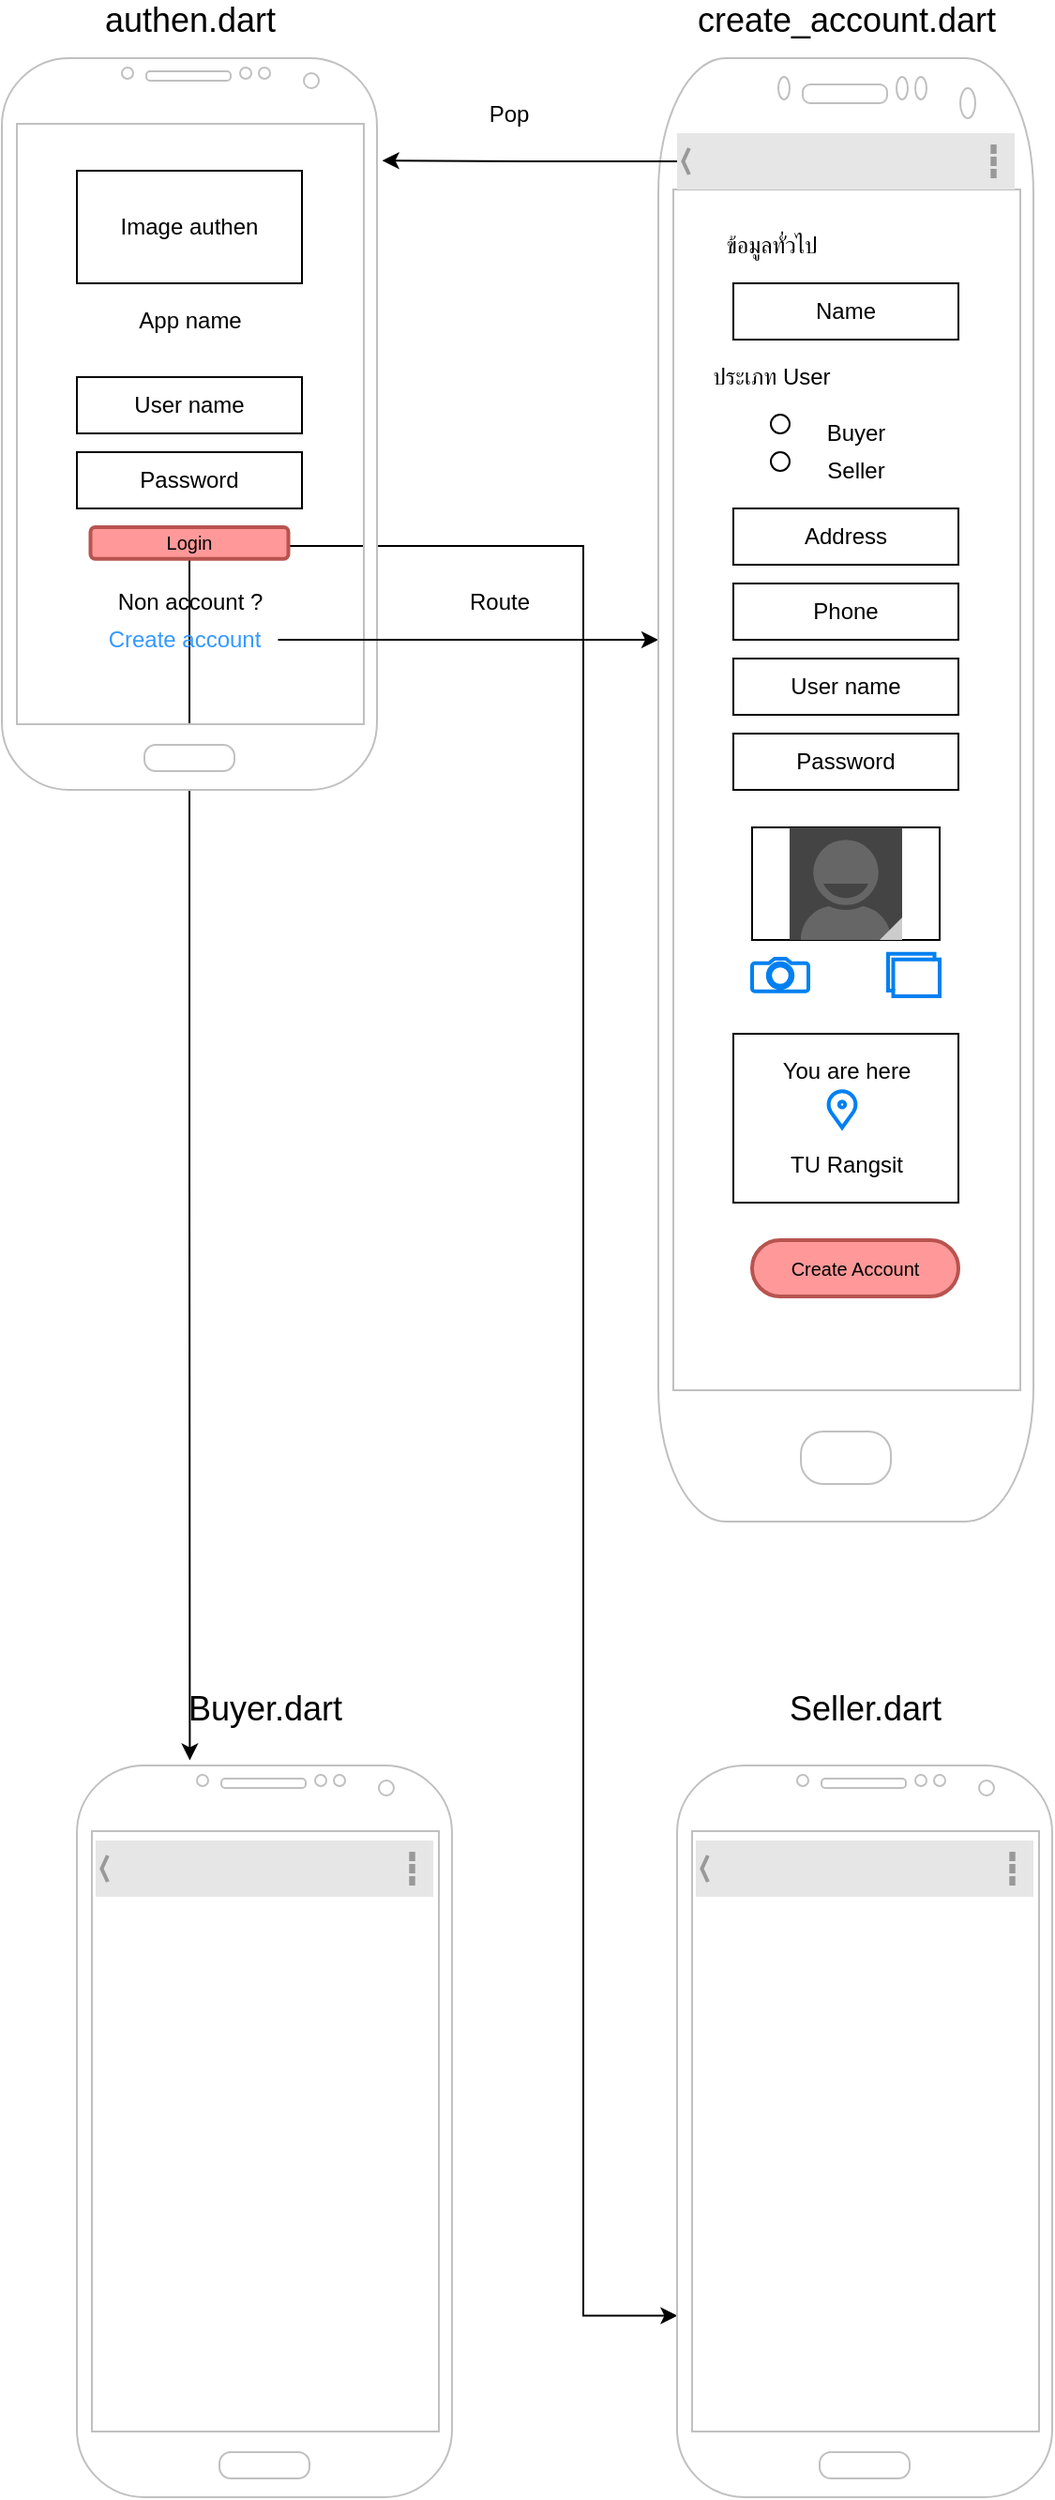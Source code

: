 <mxfile version="14.9.8" type="device"><diagram id="26nUx0y7mRMt_ns1eNpt" name="Page-1"><mxGraphModel dx="2770" dy="1323" grid="1" gridSize="10" guides="0" tooltips="1" connect="1" arrows="1" fold="1" page="1" pageScale="1" pageWidth="4681" pageHeight="3300" math="0" shadow="0"><root><mxCell id="0"/><mxCell id="1" parent="0"/><mxCell id="sx2doZqShM9R0IfDt5Ej-10" style="edgeStyle=orthogonalEdgeStyle;rounded=0;orthogonalLoop=1;jettySize=auto;html=1;entryX=0.301;entryY=-0.007;entryDx=0;entryDy=0;entryPerimeter=0;exitX=0.5;exitY=1;exitDx=0;exitDy=0;" edge="1" parent="1" source="1dJgHvSNQoC90cyxaBVK-8" target="sx2doZqShM9R0IfDt5Ej-3"><mxGeometry relative="1" as="geometry"/></mxCell><mxCell id="sx2doZqShM9R0IfDt5Ej-11" style="edgeStyle=orthogonalEdgeStyle;rounded=0;orthogonalLoop=1;jettySize=auto;html=1;entryX=0.001;entryY=0.752;entryDx=0;entryDy=0;entryPerimeter=0;exitX=1;exitY=0.25;exitDx=0;exitDy=0;" edge="1" parent="1" source="1dJgHvSNQoC90cyxaBVK-8" target="sx2doZqShM9R0IfDt5Ej-7"><mxGeometry relative="1" as="geometry"><mxPoint x="580" y="1230" as="targetPoint"/><Array as="points"><mxPoint x="443" y="340"/><mxPoint x="600" y="340"/><mxPoint x="600" y="1283"/></Array></mxGeometry></mxCell><mxCell id="1dJgHvSNQoC90cyxaBVK-1" value="" style="verticalLabelPosition=bottom;verticalAlign=top;html=1;shadow=0;dashed=0;strokeWidth=1;shape=mxgraph.android.phone2;strokeColor=#c0c0c0;" parent="1" vertex="1"><mxGeometry x="290" y="80" width="200" height="390" as="geometry"/></mxCell><mxCell id="1dJgHvSNQoC90cyxaBVK-2" value="&lt;font style=&quot;font-size: 18px&quot;&gt;authen.dart&lt;/font&gt;" style="text;html=1;align=center;verticalAlign=middle;resizable=0;points=[];autosize=1;strokeColor=none;" parent="1" vertex="1"><mxGeometry x="335" y="50" width="110" height="20" as="geometry"/></mxCell><mxCell id="1dJgHvSNQoC90cyxaBVK-3" value="Image authen" style="whiteSpace=wrap;html=1;" parent="1" vertex="1"><mxGeometry x="330" y="140" width="120" height="60" as="geometry"/></mxCell><mxCell id="1dJgHvSNQoC90cyxaBVK-5" value="App name" style="text;html=1;align=center;verticalAlign=middle;resizable=0;points=[];autosize=1;strokeColor=none;" parent="1" vertex="1"><mxGeometry x="355" y="210" width="70" height="20" as="geometry"/></mxCell><mxCell id="1dJgHvSNQoC90cyxaBVK-6" value="User name" style="whiteSpace=wrap;html=1;" parent="1" vertex="1"><mxGeometry x="330" y="250" width="120" height="30" as="geometry"/></mxCell><mxCell id="1dJgHvSNQoC90cyxaBVK-7" value="Password" style="whiteSpace=wrap;html=1;" parent="1" vertex="1"><mxGeometry x="330" y="290" width="120" height="30" as="geometry"/></mxCell><mxCell id="1dJgHvSNQoC90cyxaBVK-8" value="Login" style="rounded=1;html=1;shadow=0;dashed=0;whiteSpace=wrap;fontSize=10;align=center;strokeColor=#b85450;strokeWidth=2;fillColor=#FF9999;" parent="1" vertex="1"><mxGeometry x="337.25" y="330" width="105.5" height="16.88" as="geometry"/></mxCell><mxCell id="1dJgHvSNQoC90cyxaBVK-9" value="Non account ?" style="text;html=1;align=center;verticalAlign=middle;resizable=0;points=[];autosize=1;strokeColor=none;" parent="1" vertex="1"><mxGeometry x="345" y="360" width="90" height="20" as="geometry"/></mxCell><mxCell id="1dJgHvSNQoC90cyxaBVK-32" style="edgeStyle=orthogonalEdgeStyle;rounded=0;orthogonalLoop=1;jettySize=auto;html=1;" parent="1" source="1dJgHvSNQoC90cyxaBVK-10" edge="1"><mxGeometry relative="1" as="geometry"><mxPoint x="640" y="390" as="targetPoint"/><Array as="points"><mxPoint x="640" y="390"/></Array></mxGeometry></mxCell><mxCell id="1dJgHvSNQoC90cyxaBVK-10" value="&lt;font color=&quot;#3399ff&quot;&gt;Create account&lt;/font&gt;" style="text;html=1;align=center;verticalAlign=middle;resizable=0;points=[];autosize=1;strokeColor=none;" parent="1" vertex="1"><mxGeometry x="337.25" y="380" width="100" height="20" as="geometry"/></mxCell><mxCell id="1dJgHvSNQoC90cyxaBVK-12" value="Route" style="text;html=1;align=center;verticalAlign=middle;resizable=0;points=[];autosize=1;strokeColor=none;" parent="1" vertex="1"><mxGeometry x="530" y="360" width="50" height="20" as="geometry"/></mxCell><mxCell id="1dJgHvSNQoC90cyxaBVK-13" value="" style="verticalLabelPosition=bottom;verticalAlign=top;html=1;shadow=0;dashed=0;strokeWidth=1;shape=mxgraph.android.phone2;strokeColor=#c0c0c0;" parent="1" vertex="1"><mxGeometry x="640" y="80" width="200" height="780" as="geometry"/></mxCell><mxCell id="1dJgHvSNQoC90cyxaBVK-15" style="edgeStyle=orthogonalEdgeStyle;rounded=0;orthogonalLoop=1;jettySize=auto;html=1;entryX=1.014;entryY=0.14;entryDx=0;entryDy=0;entryPerimeter=0;" parent="1" source="1dJgHvSNQoC90cyxaBVK-14" target="1dJgHvSNQoC90cyxaBVK-1" edge="1"><mxGeometry relative="1" as="geometry"/></mxCell><mxCell id="1dJgHvSNQoC90cyxaBVK-14" value="" style="strokeWidth=1;html=1;shadow=0;dashed=0;shape=mxgraph.android.action_bar_landscape;fillColor=#E6E6E6;strokeColor=#c0c0c0;strokeWidth=2;" parent="1" vertex="1"><mxGeometry x="650" y="120" width="180" height="30" as="geometry"/></mxCell><mxCell id="1dJgHvSNQoC90cyxaBVK-17" value="Pop" style="text;html=1;align=center;verticalAlign=middle;resizable=0;points=[];autosize=1;strokeColor=none;" parent="1" vertex="1"><mxGeometry x="540" y="100" width="40" height="20" as="geometry"/></mxCell><mxCell id="1dJgHvSNQoC90cyxaBVK-18" value="" style="whiteSpace=wrap;html=1;" parent="1" vertex="1"><mxGeometry x="690" y="490" width="100" height="60" as="geometry"/></mxCell><mxCell id="1dJgHvSNQoC90cyxaBVK-20" value="" style="html=1;verticalLabelPosition=bottom;align=center;labelBackgroundColor=#ffffff;verticalAlign=top;strokeWidth=2;strokeColor=#0080F0;shadow=0;dashed=0;shape=mxgraph.ios7.icons.user;fillColor=#FFFFFF;" parent="1" vertex="1"><mxGeometry x="717.5" y="497.5" width="45" height="45" as="geometry"/></mxCell><mxCell id="1dJgHvSNQoC90cyxaBVK-22" value="" style="html=1;verticalLabelPosition=bottom;align=center;labelBackgroundColor=#ffffff;verticalAlign=top;strokeWidth=2;strokeColor=#0080F0;shadow=0;dashed=0;shape=mxgraph.ios7.icons.camera;fillColor=#FFFFFF;" parent="1" vertex="1"><mxGeometry x="690" y="560" width="30" height="17.4" as="geometry"/></mxCell><mxCell id="1dJgHvSNQoC90cyxaBVK-23" value="" style="html=1;verticalLabelPosition=bottom;align=center;labelBackgroundColor=#ffffff;verticalAlign=top;strokeWidth=2;strokeColor=#0080F0;shadow=0;dashed=0;shape=mxgraph.ios7.icons.folders_2;fillColor=#FFFFFF;" parent="1" vertex="1"><mxGeometry x="762.5" y="557.4" width="27.5" height="22.6" as="geometry"/></mxCell><mxCell id="1dJgHvSNQoC90cyxaBVK-26" value="&lt;font style=&quot;font-size: 18px&quot;&gt;create_account.dart&lt;/font&gt;" style="text;html=1;align=center;verticalAlign=middle;resizable=0;points=[];autosize=1;strokeColor=none;" parent="1" vertex="1"><mxGeometry x="655" y="50" width="170" height="20" as="geometry"/></mxCell><mxCell id="1dJgHvSNQoC90cyxaBVK-27" value="Name" style="whiteSpace=wrap;html=1;" parent="1" vertex="1"><mxGeometry x="680" y="200" width="120" height="30" as="geometry"/></mxCell><mxCell id="1dJgHvSNQoC90cyxaBVK-28" value="User name" style="whiteSpace=wrap;html=1;" parent="1" vertex="1"><mxGeometry x="680" y="400" width="120" height="30" as="geometry"/></mxCell><mxCell id="1dJgHvSNQoC90cyxaBVK-29" value="Password" style="whiteSpace=wrap;html=1;" parent="1" vertex="1"><mxGeometry x="680" y="440" width="120" height="30" as="geometry"/></mxCell><mxCell id="1dJgHvSNQoC90cyxaBVK-33" value="" style="whiteSpace=wrap;html=1;" parent="1" vertex="1"><mxGeometry x="680" y="600" width="120" height="90" as="geometry"/></mxCell><mxCell id="1dJgHvSNQoC90cyxaBVK-34" value="" style="html=1;verticalLabelPosition=bottom;align=center;labelBackgroundColor=#ffffff;verticalAlign=top;strokeWidth=2;strokeColor=#0080F0;shadow=0;dashed=0;shape=mxgraph.ios7.icons.location;fillColor=#FFFFFF;" parent="1" vertex="1"><mxGeometry x="730" y="630" width="16" height="20" as="geometry"/></mxCell><mxCell id="1dJgHvSNQoC90cyxaBVK-35" value="You are here" style="text;html=1;align=center;verticalAlign=middle;resizable=0;points=[];autosize=1;strokeColor=none;" parent="1" vertex="1"><mxGeometry x="700" y="610" width="80" height="20" as="geometry"/></mxCell><mxCell id="pUANR-uJmT7myDHNlWh9-1" value="TU Rangsit" style="text;html=1;align=center;verticalAlign=middle;resizable=0;points=[];autosize=1;strokeColor=none;" parent="1" vertex="1"><mxGeometry x="700" y="660" width="80" height="20" as="geometry"/></mxCell><mxCell id="pUANR-uJmT7myDHNlWh9-2" value="ประเภท User" style="text;html=1;align=center;verticalAlign=middle;resizable=0;points=[];autosize=1;strokeColor=none;" parent="1" vertex="1"><mxGeometry x="660" y="240" width="80" height="20" as="geometry"/></mxCell><mxCell id="pUANR-uJmT7myDHNlWh9-13" value="ข้อมูลทั่วไป" style="text;html=1;align=center;verticalAlign=middle;resizable=0;points=[];autosize=1;strokeColor=none;" parent="1" vertex="1"><mxGeometry x="665" y="170" width="70" height="20" as="geometry"/></mxCell><mxCell id="pUANR-uJmT7myDHNlWh9-14" value="" style="ellipse;whiteSpace=wrap;html=1;aspect=fixed;" parent="1" vertex="1"><mxGeometry x="700" y="270" width="10" height="10" as="geometry"/></mxCell><mxCell id="pUANR-uJmT7myDHNlWh9-16" value="" style="ellipse;whiteSpace=wrap;html=1;aspect=fixed;" parent="1" vertex="1"><mxGeometry x="700" y="290" width="10" height="10" as="geometry"/></mxCell><mxCell id="pUANR-uJmT7myDHNlWh9-23" value="Buyer" style="text;html=1;align=center;verticalAlign=middle;resizable=0;points=[];autosize=1;strokeColor=none;" parent="1" vertex="1"><mxGeometry x="720" y="270" width="50" height="20" as="geometry"/></mxCell><mxCell id="pUANR-uJmT7myDHNlWh9-24" value="Seller" style="text;html=1;align=center;verticalAlign=middle;resizable=0;points=[];autosize=1;strokeColor=none;" parent="1" vertex="1"><mxGeometry x="720" y="290" width="50" height="20" as="geometry"/></mxCell><mxCell id="pUANR-uJmT7myDHNlWh9-27" value="Address" style="whiteSpace=wrap;html=1;" parent="1" vertex="1"><mxGeometry x="680" y="320" width="120" height="30" as="geometry"/></mxCell><mxCell id="pUANR-uJmT7myDHNlWh9-28" value="Phone" style="whiteSpace=wrap;html=1;" parent="1" vertex="1"><mxGeometry x="680" y="360" width="120" height="30" as="geometry"/></mxCell><mxCell id="pUANR-uJmT7myDHNlWh9-29" value="Create Account" style="rounded=1;html=1;shadow=0;dashed=0;whiteSpace=wrap;fontSize=10;align=center;strokeColor=#b85450;strokeWidth=2;fillColor=#FF9999;arcSize=50;" parent="1" vertex="1"><mxGeometry x="690" y="710" width="110" height="30" as="geometry"/></mxCell><mxCell id="sx2doZqShM9R0IfDt5Ej-1" value="" style="verticalLabelPosition=bottom;verticalAlign=top;html=1;shadow=0;dashed=0;strokeWidth=1;shape=mxgraph.android.contact_badge_normal;" vertex="1" parent="1"><mxGeometry x="710" y="490" width="60" height="60" as="geometry"/></mxCell><mxCell id="sx2doZqShM9R0IfDt5Ej-3" value="" style="verticalLabelPosition=bottom;verticalAlign=top;html=1;shadow=0;dashed=0;strokeWidth=1;shape=mxgraph.android.phone2;strokeColor=#c0c0c0;" vertex="1" parent="1"><mxGeometry x="330" y="990" width="200" height="390" as="geometry"/></mxCell><mxCell id="sx2doZqShM9R0IfDt5Ej-5" value="&lt;font style=&quot;font-size: 18px&quot;&gt;Buyer.dart&lt;/font&gt;" style="text;html=1;align=center;verticalAlign=middle;resizable=0;points=[];autosize=1;strokeColor=none;" vertex="1" parent="1"><mxGeometry x="380" y="950" width="100" height="20" as="geometry"/></mxCell><mxCell id="sx2doZqShM9R0IfDt5Ej-6" value="" style="strokeWidth=1;html=1;shadow=0;dashed=0;shape=mxgraph.android.action_bar_landscape;fillColor=#E6E6E6;strokeColor=#c0c0c0;strokeWidth=2;" vertex="1" parent="1"><mxGeometry x="340" y="1030" width="180" height="30" as="geometry"/></mxCell><mxCell id="sx2doZqShM9R0IfDt5Ej-7" value="" style="verticalLabelPosition=bottom;verticalAlign=top;html=1;shadow=0;dashed=0;strokeWidth=1;shape=mxgraph.android.phone2;strokeColor=#c0c0c0;" vertex="1" parent="1"><mxGeometry x="650" y="990" width="200" height="390" as="geometry"/></mxCell><mxCell id="sx2doZqShM9R0IfDt5Ej-8" value="&lt;font style=&quot;font-size: 18px&quot;&gt;Seller.dart&lt;/font&gt;" style="text;html=1;align=center;verticalAlign=middle;resizable=0;points=[];autosize=1;strokeColor=none;" vertex="1" parent="1"><mxGeometry x="700" y="950" width="100" height="20" as="geometry"/></mxCell><mxCell id="sx2doZqShM9R0IfDt5Ej-9" value="" style="strokeWidth=1;html=1;shadow=0;dashed=0;shape=mxgraph.android.action_bar_landscape;fillColor=#E6E6E6;strokeColor=#c0c0c0;strokeWidth=2;" vertex="1" parent="1"><mxGeometry x="660" y="1030" width="180" height="30" as="geometry"/></mxCell></root></mxGraphModel></diagram></mxfile>